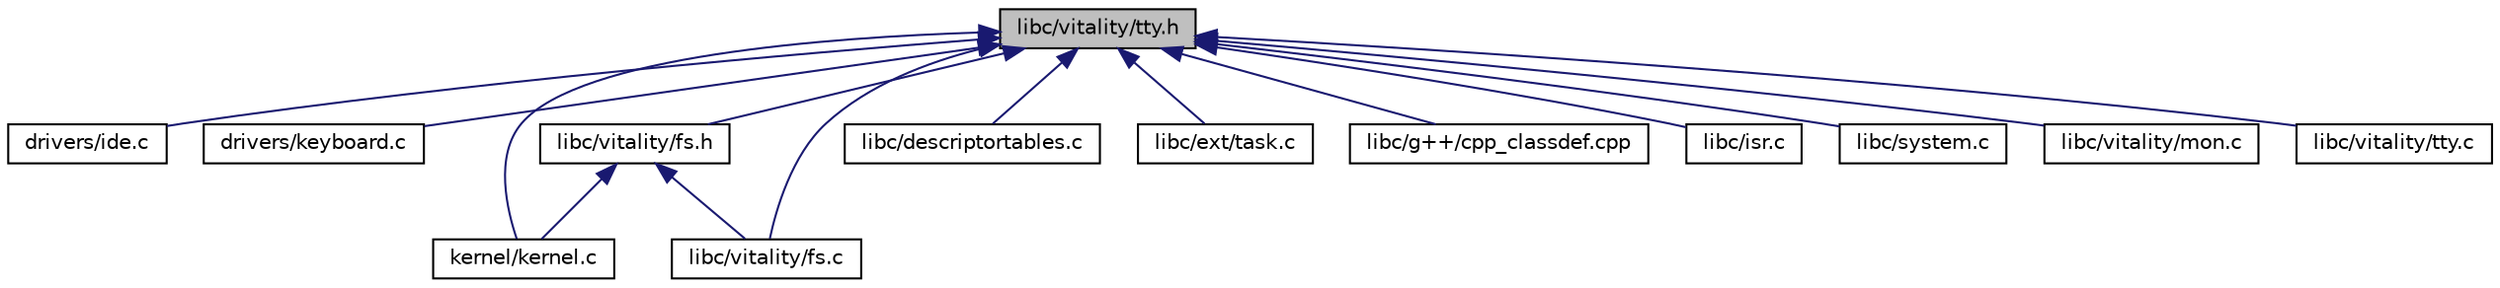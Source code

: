 digraph "libc/vitality/tty.h"
{
  edge [fontname="Helvetica",fontsize="10",labelfontname="Helvetica",labelfontsize="10"];
  node [fontname="Helvetica",fontsize="10",shape=record];
  Node2 [label="libc/vitality/tty.h",height=0.2,width=0.4,color="black", fillcolor="grey75", style="filled", fontcolor="black"];
  Node2 -> Node3 [dir="back",color="midnightblue",fontsize="10",style="solid"];
  Node3 [label="drivers/ide.c",height=0.2,width=0.4,color="black", fillcolor="white", style="filled",URL="$a00032.html"];
  Node2 -> Node4 [dir="back",color="midnightblue",fontsize="10",style="solid"];
  Node4 [label="drivers/keyboard.c",height=0.2,width=0.4,color="black", fillcolor="white", style="filled",URL="$a00038.html"];
  Node2 -> Node5 [dir="back",color="midnightblue",fontsize="10",style="solid"];
  Node5 [label="kernel/kernel.c",height=0.2,width=0.4,color="black", fillcolor="white", style="filled",URL="$a00068.html"];
  Node2 -> Node6 [dir="back",color="midnightblue",fontsize="10",style="solid"];
  Node6 [label="libc/vitality/fs.h",height=0.2,width=0.4,color="black", fillcolor="white", style="filled",URL="$a00152.html"];
  Node6 -> Node5 [dir="back",color="midnightblue",fontsize="10",style="solid"];
  Node6 -> Node7 [dir="back",color="midnightblue",fontsize="10",style="solid"];
  Node7 [label="libc/vitality/fs.c",height=0.2,width=0.4,color="black", fillcolor="white", style="filled",URL="$a00149.html"];
  Node2 -> Node8 [dir="back",color="midnightblue",fontsize="10",style="solid"];
  Node8 [label="libc/descriptortables.c",height=0.2,width=0.4,color="black", fillcolor="white", style="filled",URL="$a00071.html"];
  Node2 -> Node9 [dir="back",color="midnightblue",fontsize="10",style="solid"];
  Node9 [label="libc/ext/task.c",height=0.2,width=0.4,color="black", fillcolor="white", style="filled",URL="$a00089.html"];
  Node2 -> Node10 [dir="back",color="midnightblue",fontsize="10",style="solid"];
  Node10 [label="libc/g++/cpp_classdef.cpp",height=0.2,width=0.4,color="black", fillcolor="white", style="filled",URL="$a00095.html"];
  Node2 -> Node11 [dir="back",color="midnightblue",fontsize="10",style="solid"];
  Node11 [label="libc/isr.c",height=0.2,width=0.4,color="black", fillcolor="white", style="filled",URL="$a00113.html"];
  Node2 -> Node12 [dir="back",color="midnightblue",fontsize="10",style="solid"];
  Node12 [label="libc/system.c",height=0.2,width=0.4,color="black", fillcolor="white", style="filled",URL="$a00131.html"];
  Node2 -> Node7 [dir="back",color="midnightblue",fontsize="10",style="solid"];
  Node2 -> Node13 [dir="back",color="midnightblue",fontsize="10",style="solid"];
  Node13 [label="libc/vitality/mon.c",height=0.2,width=0.4,color="black", fillcolor="white", style="filled",URL="$a00173.html"];
  Node2 -> Node14 [dir="back",color="midnightblue",fontsize="10",style="solid"];
  Node14 [label="libc/vitality/tty.c",height=0.2,width=0.4,color="black", fillcolor="white", style="filled",URL="$a00179.html"];
}
